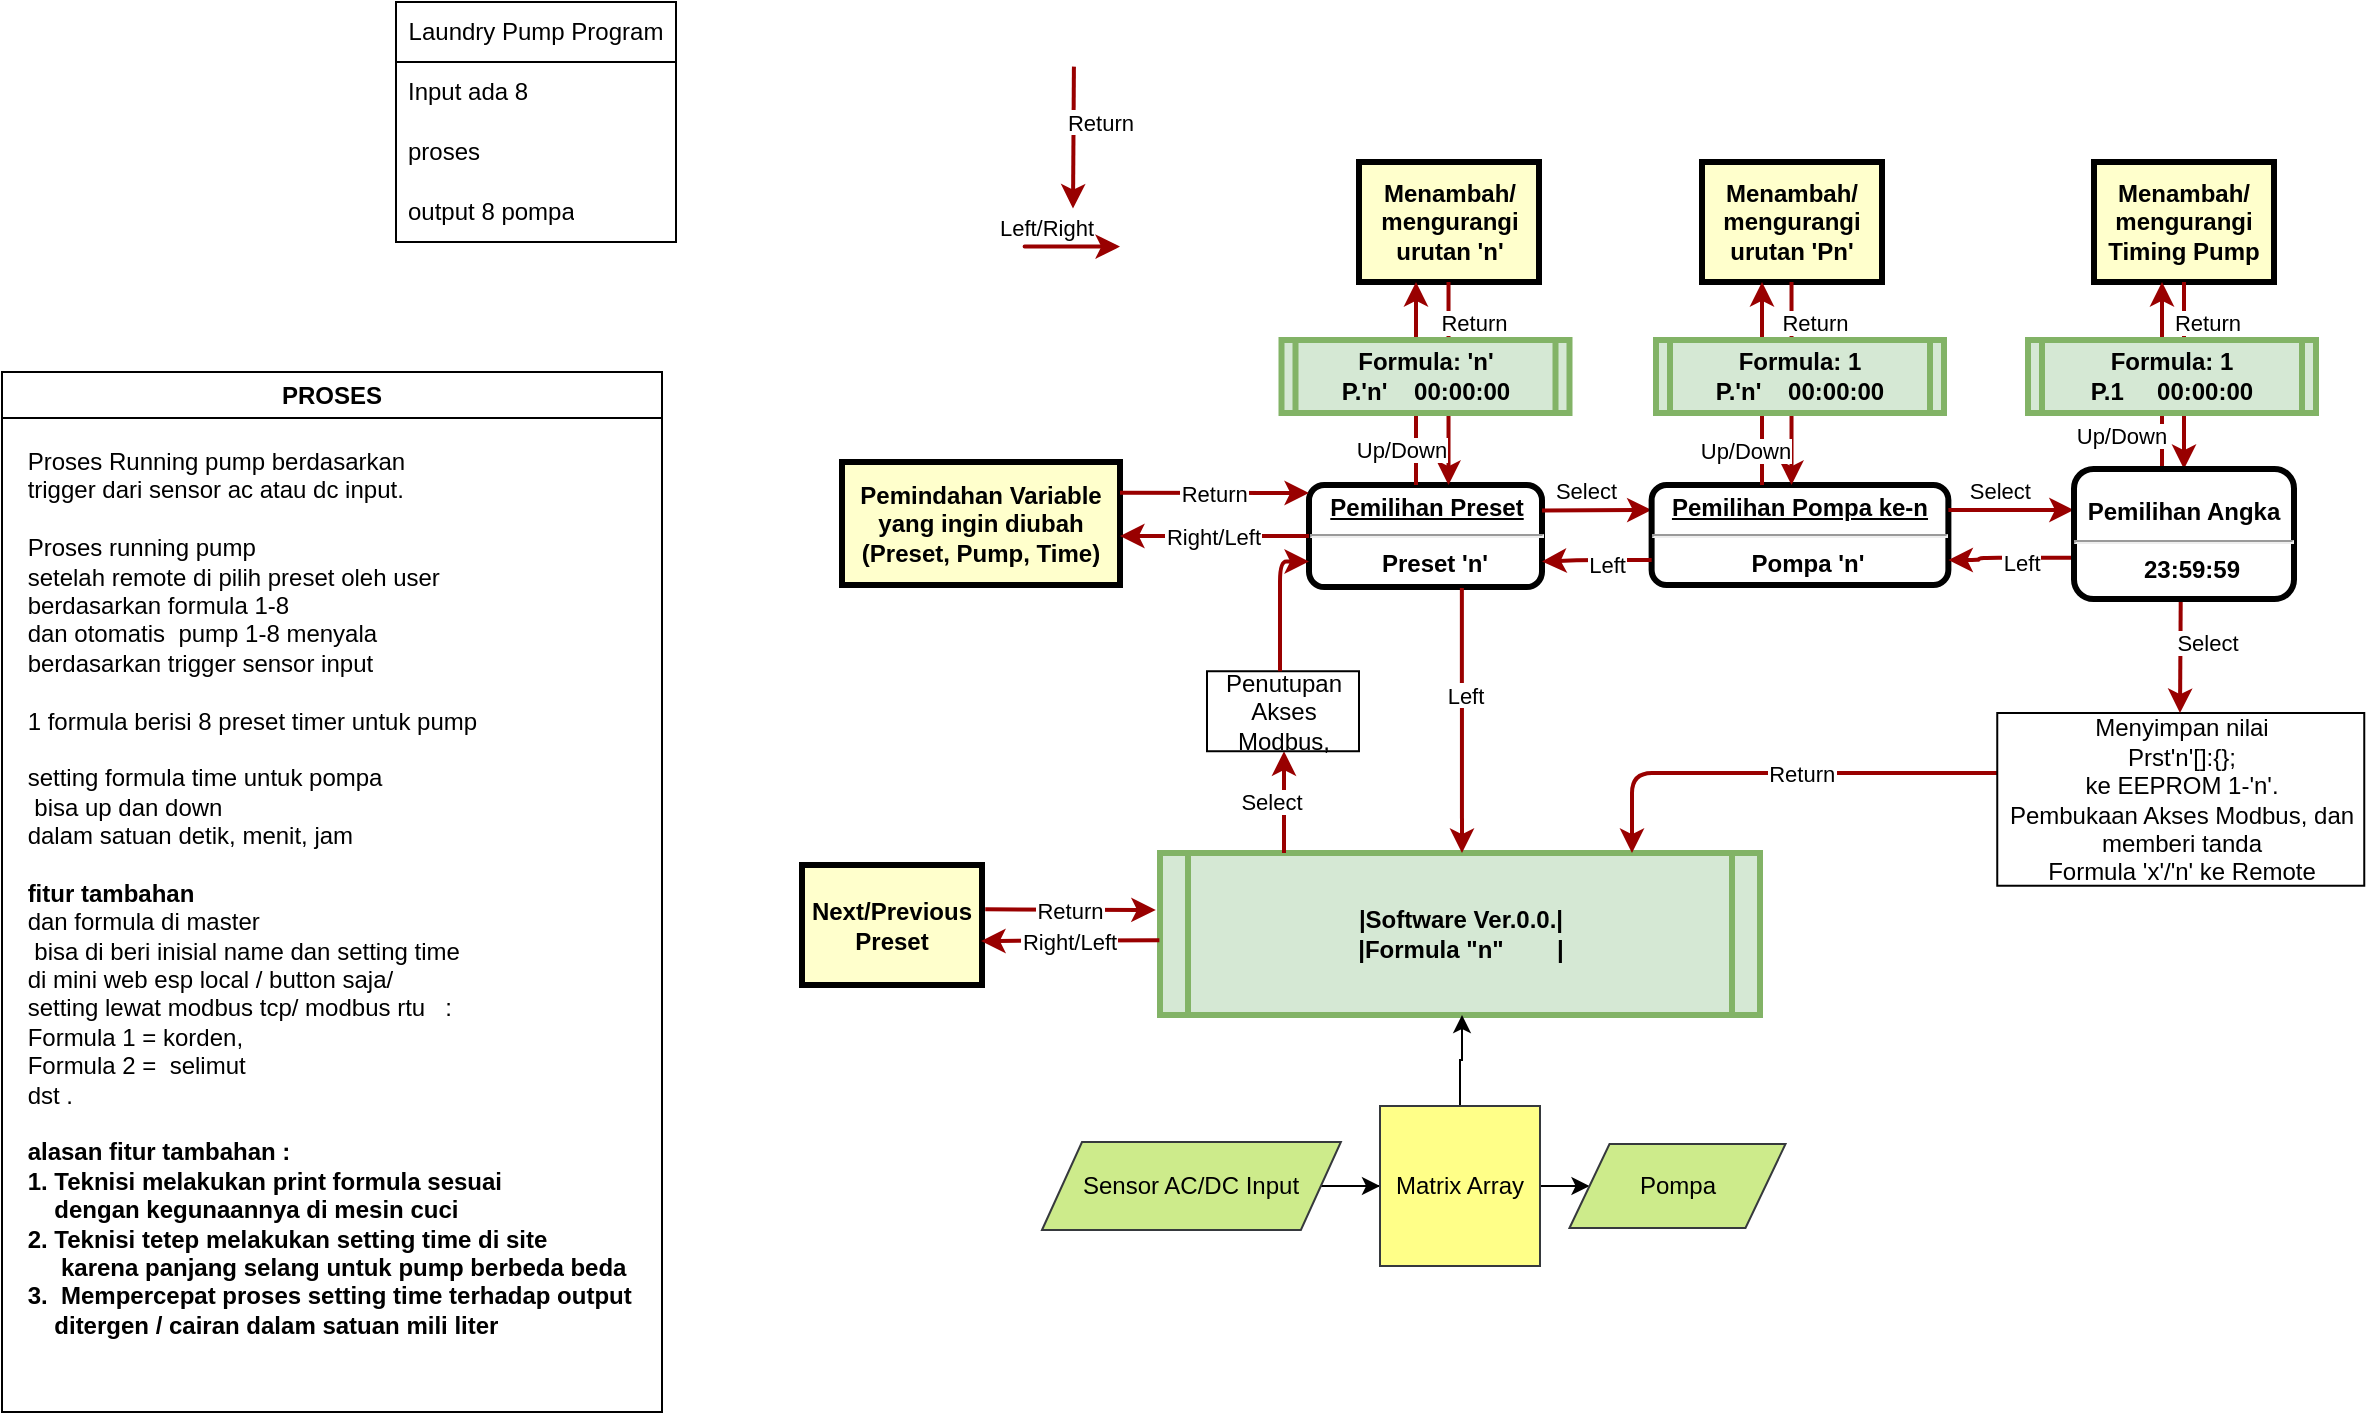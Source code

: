 <mxfile version="24.0.5" type="github">
  <diagram name="Page-1" id="c7558073-3199-34d8-9f00-42111426c3f3">
    <mxGraphModel dx="1911" dy="511" grid="1" gridSize="10" guides="1" tooltips="1" connect="1" arrows="1" fold="1" page="1" pageScale="1" pageWidth="826" pageHeight="1169" background="none" math="0" shadow="0">
      <root>
        <mxCell id="0" />
        <mxCell id="1" parent="0" />
        <mxCell id="2" value="&lt;p style=&quot;margin: 0px; margin-top: 4px; text-align: center; text-decoration: underline;&quot;&gt;&lt;span style=&quot;background-color: initial;&quot;&gt;Pemilihan Preset&lt;/span&gt;&lt;strong&gt;&lt;br&gt;&lt;/strong&gt;&lt;/p&gt;&lt;hr&gt;&lt;p style=&quot;margin: 0px; margin-left: 8px;&quot;&gt;&lt;strong&gt;Preset &#39;n&#39;&lt;/strong&gt;&lt;br&gt;&lt;/p&gt;" style="verticalAlign=middle;align=center;overflow=fill;fontSize=12;fontFamily=Helvetica;html=1;rounded=1;fontStyle=1;strokeWidth=3;" parent="1" vertex="1">
          <mxGeometry x="303.5" y="241.5" width="116.5" height="51" as="geometry" />
        </mxCell>
        <mxCell id="5" value="|Software Ver.0.0.|&#xa;|Formula &quot;n&quot;        |" style="shape=process;whiteSpace=wrap;align=center;verticalAlign=middle;size=0.048;fontStyle=1;strokeWidth=3;fillColor=#d5e8d4;strokeColor=#82b366;" parent="1" vertex="1">
          <mxGeometry x="229" y="425.5" width="300" height="81" as="geometry" />
        </mxCell>
        <mxCell id="55" value="Select" style="edgeStyle=elbowEdgeStyle;elbow=horizontal;strokeColor=#990000;strokeWidth=2;entryX=0.5;entryY=1;entryDx=0;entryDy=0;" parent="1" source="5" target="_6mjk4-27FrQg_kHxcmd-77" edge="1">
          <mxGeometry x="0.008" y="6" width="100" height="100" relative="1" as="geometry">
            <mxPoint x="325.25" y="425.5" as="sourcePoint" />
            <mxPoint x="379.75" y="261.5" as="targetPoint" />
            <Array as="points">
              <mxPoint x="291" y="405.5" />
            </Array>
            <mxPoint as="offset" />
          </mxGeometry>
        </mxCell>
        <mxCell id="NX90EAhNhadWSshN6RtQ-158" value="Menambah/&#xa;mengurangi&#xa;Timing Pump" style="whiteSpace=wrap;align=center;verticalAlign=middle;fontStyle=1;strokeWidth=3;fillColor=#FFFFCC" parent="1" vertex="1">
          <mxGeometry x="696" y="80.0" width="90" height="60" as="geometry" />
        </mxCell>
        <mxCell id="NX90EAhNhadWSshN6RtQ-160" value="Select" style="edgeStyle=elbowEdgeStyle;elbow=vertical;strokeColor=#990000;strokeWidth=2;entryX=0;entryY=0.25;entryDx=0;entryDy=0;exitX=1;exitY=0.25;exitDx=0;exitDy=0;" parent="1" source="2" target="_6mjk4-27FrQg_kHxcmd-99" edge="1">
          <mxGeometry x="-0.176" y="10" width="100" height="100" relative="1" as="geometry">
            <mxPoint x="347.63" y="216.5" as="sourcePoint" />
            <mxPoint x="347.63" y="165.5" as="targetPoint" />
            <Array as="points" />
            <mxPoint as="offset" />
          </mxGeometry>
        </mxCell>
        <mxCell id="NX90EAhNhadWSshN6RtQ-161" value="Return" style="edgeStyle=elbowEdgeStyle;elbow=horizontal;strokeColor=#990000;strokeWidth=2;entryX=0.5;entryY=0;entryDx=0;entryDy=0;" parent="1" edge="1">
          <mxGeometry x="-0.21" y="14" width="100" height="100" relative="1" as="geometry">
            <mxPoint x="185.96" y="32.31" as="sourcePoint" />
            <mxPoint x="185.5" y="103.31" as="targetPoint" />
            <Array as="points" />
            <mxPoint as="offset" />
          </mxGeometry>
        </mxCell>
        <mxCell id="NX90EAhNhadWSshN6RtQ-163" value="Pemindahan Variable&#xa;yang ingin diubah &#xa;(Preset, Pump, Time)" style="whiteSpace=wrap;align=center;verticalAlign=middle;fontStyle=1;strokeWidth=3;fillColor=#FFFFCC" parent="1" vertex="1">
          <mxGeometry x="70" y="230" width="139" height="61.5" as="geometry" />
        </mxCell>
        <mxCell id="NX90EAhNhadWSshN6RtQ-165" value="Right/Left" style="edgeStyle=elbowEdgeStyle;elbow=vertical;strokeColor=#990000;strokeWidth=2;exitX=0;exitY=0.5;exitDx=0;exitDy=0;" parent="1" source="2" target="NX90EAhNhadWSshN6RtQ-163" edge="1">
          <mxGeometry width="100" height="100" relative="1" as="geometry">
            <mxPoint x="357.63" y="226.5" as="sourcePoint" />
            <mxPoint x="357.63" y="175.5" as="targetPoint" />
            <Array as="points" />
          </mxGeometry>
        </mxCell>
        <mxCell id="NX90EAhNhadWSshN6RtQ-166" value="Return" style="edgeStyle=elbowEdgeStyle;elbow=vertical;strokeColor=#990000;strokeWidth=2;exitX=1;exitY=0.25;exitDx=0;exitDy=0;" parent="1" source="NX90EAhNhadWSshN6RtQ-163" target="2" edge="1">
          <mxGeometry width="100" height="100" relative="1" as="geometry">
            <mxPoint x="241" y="245.8" as="sourcePoint" />
            <mxPoint x="306.0" y="245.8" as="targetPoint" />
            <Array as="points" />
          </mxGeometry>
        </mxCell>
        <mxCell id="NX90EAhNhadWSshN6RtQ-175" value="Next/Previous&#xa;Preset" style="whiteSpace=wrap;align=center;verticalAlign=middle;fontStyle=1;strokeWidth=3;fillColor=#FFFFCC" parent="1" vertex="1">
          <mxGeometry x="50" y="431.5" width="90" height="60" as="geometry" />
        </mxCell>
        <mxCell id="NX90EAhNhadWSshN6RtQ-176" value="Right/Left" style="edgeStyle=elbowEdgeStyle;elbow=vertical;strokeColor=#990000;strokeWidth=2;entryX=0.995;entryY=0.632;entryDx=0;entryDy=0;entryPerimeter=0;exitX=-0.001;exitY=0.539;exitDx=0;exitDy=0;exitPerimeter=0;" parent="1" source="5" target="NX90EAhNhadWSshN6RtQ-175" edge="1">
          <mxGeometry width="100" height="100" relative="1" as="geometry">
            <mxPoint x="219" y="469.5" as="sourcePoint" />
            <mxPoint x="202" y="468.8" as="targetPoint" />
            <Array as="points" />
          </mxGeometry>
        </mxCell>
        <mxCell id="NX90EAhNhadWSshN6RtQ-177" value="Return" style="edgeStyle=elbowEdgeStyle;elbow=vertical;strokeColor=#990000;strokeWidth=2;exitX=1.018;exitY=0.369;exitDx=0;exitDy=0;exitPerimeter=0;entryX=-0.007;entryY=0.358;entryDx=0;entryDy=0;entryPerimeter=0;" parent="1" source="NX90EAhNhadWSshN6RtQ-175" target="5" edge="1">
          <mxGeometry width="100" height="100" relative="1" as="geometry">
            <mxPoint x="202" y="453.8" as="sourcePoint" />
            <mxPoint x="219" y="455.5" as="targetPoint" />
            <Array as="points" />
          </mxGeometry>
        </mxCell>
        <mxCell id="NX90EAhNhadWSshN6RtQ-178" value="Return" style="edgeStyle=elbowEdgeStyle;elbow=horizontal;strokeColor=#990000;strokeWidth=2;" parent="1" source="_6mjk4-27FrQg_kHxcmd-78" edge="1">
          <mxGeometry x="-0.125" width="100" height="100" relative="1" as="geometry">
            <mxPoint x="464.663" y="401.87" as="sourcePoint" />
            <mxPoint x="464.52" y="425.5" as="targetPoint" />
            <Array as="points">
              <mxPoint x="465" y="385.5" />
            </Array>
            <mxPoint as="offset" />
          </mxGeometry>
        </mxCell>
        <mxCell id="_6mjk4-27FrQg_kHxcmd-77" value="Penutupan Akses Modbus," style="rounded=0;whiteSpace=wrap;html=1;" parent="1" vertex="1">
          <mxGeometry x="252.5" y="334.62" width="76" height="40" as="geometry" />
        </mxCell>
        <mxCell id="_6mjk4-27FrQg_kHxcmd-78" value="Menyimpan nilai&lt;br&gt;Prst&#39;n&#39;[]:{};&lt;br&gt;ke EEPROM 1-&#39;n&#39;.&lt;br&gt;Pembukaan Akses Modbus, dan memberi tanda&lt;br&gt;Formula &#39;x&#39;/&#39;n&#39; ke Remote" style="rounded=0;whiteSpace=wrap;html=1;" parent="1" vertex="1">
          <mxGeometry x="647.63" y="355.5" width="183.5" height="86.37" as="geometry" />
        </mxCell>
        <mxCell id="_6mjk4-27FrQg_kHxcmd-81" value="" style="edgeStyle=elbowEdgeStyle;elbow=horizontal;strokeColor=#990000;strokeWidth=2;entryX=0;entryY=0.75;entryDx=0;entryDy=0;" parent="1" source="_6mjk4-27FrQg_kHxcmd-77" target="2" edge="1">
          <mxGeometry x="0.008" y="6" width="100" height="100" relative="1" as="geometry">
            <mxPoint x="301" y="435.5" as="sourcePoint" />
            <mxPoint x="301" y="384.5" as="targetPoint" />
            <Array as="points">
              <mxPoint x="289" y="315.5" />
            </Array>
            <mxPoint as="offset" />
          </mxGeometry>
        </mxCell>
        <mxCell id="_6mjk4-27FrQg_kHxcmd-82" value="Laundry Pump Program" style="swimlane;fontStyle=0;childLayout=stackLayout;horizontal=1;startSize=30;horizontalStack=0;resizeParent=1;resizeParentMax=0;resizeLast=0;collapsible=1;marginBottom=0;whiteSpace=wrap;html=1;" parent="1" vertex="1">
          <mxGeometry x="-153" width="140" height="120" as="geometry" />
        </mxCell>
        <mxCell id="_6mjk4-27FrQg_kHxcmd-83" value="Input ada 8&amp;nbsp;" style="text;strokeColor=none;fillColor=none;align=left;verticalAlign=middle;spacingLeft=4;spacingRight=4;overflow=hidden;points=[[0,0.5],[1,0.5]];portConstraint=eastwest;rotatable=0;whiteSpace=wrap;html=1;" parent="_6mjk4-27FrQg_kHxcmd-82" vertex="1">
          <mxGeometry y="30" width="140" height="30" as="geometry" />
        </mxCell>
        <mxCell id="_6mjk4-27FrQg_kHxcmd-84" value="proses" style="text;strokeColor=none;fillColor=none;align=left;verticalAlign=middle;spacingLeft=4;spacingRight=4;overflow=hidden;points=[[0,0.5],[1,0.5]];portConstraint=eastwest;rotatable=0;whiteSpace=wrap;html=1;" parent="_6mjk4-27FrQg_kHxcmd-82" vertex="1">
          <mxGeometry y="60" width="140" height="30" as="geometry" />
        </mxCell>
        <mxCell id="_6mjk4-27FrQg_kHxcmd-85" value="output 8 pompa" style="text;strokeColor=none;fillColor=none;align=left;verticalAlign=middle;spacingLeft=4;spacingRight=4;overflow=hidden;points=[[0,0.5],[1,0.5]];portConstraint=eastwest;rotatable=0;whiteSpace=wrap;html=1;" parent="_6mjk4-27FrQg_kHxcmd-82" vertex="1">
          <mxGeometry y="90" width="140" height="30" as="geometry" />
        </mxCell>
        <mxCell id="_6mjk4-27FrQg_kHxcmd-96" value="PROSES" style="swimlane;whiteSpace=wrap;html=1;" parent="1" vertex="1">
          <mxGeometry x="-350" y="185" width="330" height="520" as="geometry">
            <mxRectangle x="10" y="10" width="120" height="30" as="alternateBounds" />
          </mxGeometry>
        </mxCell>
        <mxCell id="_6mjk4-27FrQg_kHxcmd-97" value="&lt;div style=&quot;text-align: justify;&quot;&gt;&lt;span style=&quot;background-color: initial;&quot;&gt;Proses Running pump berdasarkan&amp;nbsp;&lt;/span&gt;&lt;/div&gt;&lt;div style=&quot;text-align: justify;&quot;&gt;trigger dari sensor ac atau dc input.&amp;nbsp;&lt;/div&gt;&lt;div style=&quot;text-align: justify;&quot;&gt;&lt;br&gt;&lt;/div&gt;&lt;div style=&quot;text-align: justify;&quot;&gt;Proses running pump&amp;nbsp;&lt;/div&gt;&lt;div style=&quot;text-align: justify;&quot;&gt;setelah remote di pilih preset oleh user&amp;nbsp;&lt;/div&gt;&lt;div style=&quot;text-align: justify;&quot;&gt;&lt;span style=&quot;background-color: initial;&quot;&gt;berdasarkan formula 1-8&amp;nbsp;&lt;/span&gt;&lt;/div&gt;&lt;div style=&quot;text-align: justify;&quot;&gt;&lt;span style=&quot;background-color: initial;&quot;&gt;dan otomatis&amp;nbsp; pump 1-8 menyala&amp;nbsp;&lt;/span&gt;&lt;/div&gt;&lt;div style=&quot;text-align: justify;&quot;&gt;&lt;span style=&quot;background-color: initial;&quot;&gt;berdasarkan trigger sensor input&amp;nbsp;&amp;nbsp;&lt;/span&gt;&lt;/div&gt;&lt;div style=&quot;text-align: justify;&quot;&gt;&lt;span style=&quot;background-color: initial;&quot;&gt;&lt;br&gt;&lt;/span&gt;&lt;/div&gt;&lt;div style=&quot;text-align: justify;&quot;&gt;&lt;span style=&quot;background-color: initial;&quot;&gt;1 formula berisi 8 preset timer untuk pump&lt;/span&gt;&lt;/div&gt;&lt;div style=&quot;text-align: justify;&quot;&gt;&lt;span style=&quot;background-color: initial;&quot;&gt;&lt;br&gt;&lt;/span&gt;&lt;/div&gt;&lt;div style=&quot;text-align: justify;&quot;&gt;&lt;span style=&quot;background-color: initial;&quot;&gt;setting formula time untuk pompa&amp;nbsp;&lt;/span&gt;&lt;/div&gt;&lt;div style=&quot;text-align: justify;&quot;&gt;&lt;span style=&quot;background-color: initial;&quot;&gt;&amp;nbsp;bisa up dan down&amp;nbsp;&lt;/span&gt;&lt;/div&gt;&lt;div style=&quot;text-align: justify;&quot;&gt;&lt;span style=&quot;background-color: initial;&quot;&gt;dalam satuan detik, menit, jam&lt;/span&gt;&lt;/div&gt;&lt;div style=&quot;text-align: justify;&quot;&gt;&lt;br&gt;&lt;/div&gt;&lt;div style=&quot;text-align: justify;&quot;&gt;&lt;b&gt;fitur tambahan&lt;/b&gt;&amp;nbsp;&lt;/div&gt;&lt;div style=&quot;text-align: justify;&quot;&gt;&lt;span style=&quot;background-color: initial;&quot;&gt;dan formula di master&amp;nbsp;&lt;/span&gt;&lt;/div&gt;&lt;div style=&quot;text-align: justify;&quot;&gt;&lt;span style=&quot;background-color: initial;&quot;&gt;&amp;nbsp;bisa di beri inisial name dan setting time&amp;nbsp;&lt;/span&gt;&lt;/div&gt;&lt;div style=&quot;text-align: justify;&quot;&gt;&lt;span style=&quot;background-color: initial;&quot;&gt;di mini web esp local / button saja/&amp;nbsp;&lt;/span&gt;&lt;/div&gt;&lt;div style=&quot;text-align: justify;&quot;&gt;&lt;span style=&quot;background-color: initial;&quot;&gt;setting lewat modbus tcp/ modbus rtu&amp;nbsp; &amp;nbsp;:&lt;/span&gt;&lt;/div&gt;&lt;div style=&quot;text-align: justify;&quot;&gt;&lt;span style=&quot;background-color: initial;&quot;&gt;Formula 1 = korden,&lt;/span&gt;&lt;/div&gt;&lt;div style=&quot;text-align: justify;&quot;&gt;&lt;span style=&quot;background-color: initial;&quot;&gt;Formula 2 =&amp;nbsp; selimut&amp;nbsp; &amp;nbsp;&lt;/span&gt;&lt;/div&gt;&lt;div style=&quot;text-align: justify;&quot;&gt;&lt;span style=&quot;background-color: initial;&quot;&gt;dst .&amp;nbsp;&lt;/span&gt;&lt;/div&gt;&lt;div style=&quot;text-align: justify;&quot;&gt;&lt;span style=&quot;background-color: initial;&quot;&gt;&lt;br&gt;&lt;/span&gt;&lt;/div&gt;&lt;div style=&quot;text-align: justify;&quot;&gt;&lt;b&gt;alasan fitur tambahan :&amp;nbsp;&lt;/b&gt;&lt;/div&gt;&lt;div style=&quot;text-align: justify;&quot;&gt;&lt;b&gt;1. Teknisi melakukan print formula sesuai&amp;nbsp;&lt;/b&gt;&lt;/div&gt;&lt;div style=&quot;text-align: justify;&quot;&gt;&lt;b&gt;&amp;nbsp; &amp;nbsp; dengan kegunaannya di mesin cuci&amp;nbsp;&lt;/b&gt;&lt;/div&gt;&lt;div style=&quot;text-align: justify;&quot;&gt;&lt;b&gt;2. Teknisi tetep melakukan setting time di site&lt;/b&gt;&lt;/div&gt;&lt;div style=&quot;text-align: justify;&quot;&gt;&lt;b&gt;&amp;nbsp; &amp;nbsp; &amp;nbsp;karena panjang selang untuk pump berbeda beda&amp;nbsp;&lt;/b&gt;&lt;/div&gt;&lt;div style=&quot;text-align: justify;&quot;&gt;&lt;b&gt;3.&amp;nbsp; Mempercepat proses setting time terhadap output&amp;nbsp;&lt;/b&gt;&lt;/div&gt;&lt;div style=&quot;text-align: justify;&quot;&gt;&lt;b style=&quot;background-color: initial;&quot;&gt;&amp;nbsp; &amp;nbsp; ditergen / cairan dalam satuan mili liter&amp;nbsp;&lt;/b&gt;&lt;/div&gt;&lt;div style=&quot;text-align: justify;&quot;&gt;&lt;b style=&quot;background-color: initial;&quot;&gt;&amp;nbsp;&lt;/b&gt;&lt;br&gt;&lt;/div&gt;&lt;div style=&quot;text-align: justify;&quot;&gt;&lt;b&gt;&amp;nbsp; &amp;nbsp;&amp;nbsp;&lt;/b&gt;&lt;/div&gt;" style="text;html=1;align=center;verticalAlign=middle;resizable=0;points=[];autosize=1;strokeColor=none;fillColor=none;" parent="_6mjk4-27FrQg_kHxcmd-96" vertex="1">
          <mxGeometry y="30" width="330" height="490" as="geometry" />
        </mxCell>
        <mxCell id="_6mjk4-27FrQg_kHxcmd-99" value="&lt;p style=&quot;margin: 0px; margin-top: 4px; text-align: center; text-decoration: underline;&quot;&gt;Pemilihan Pompa ke-n&lt;strong&gt;&lt;br&gt;&lt;/strong&gt;&lt;/p&gt;&lt;hr&gt;&lt;p style=&quot;margin: 0px; margin-left: 8px;&quot;&gt;Pompa &#39;n&#39;&lt;/p&gt;" style="verticalAlign=middle;align=center;overflow=fill;fontSize=12;fontFamily=Helvetica;html=1;rounded=1;fontStyle=1;strokeWidth=3;" parent="1" vertex="1">
          <mxGeometry x="474.81" y="241.5" width="148.38" height="50" as="geometry" />
        </mxCell>
        <mxCell id="_6mjk4-27FrQg_kHxcmd-103" value="Select" style="edgeStyle=elbowEdgeStyle;elbow=vertical;strokeColor=#990000;strokeWidth=2;exitX=1;exitY=0.25;exitDx=0;exitDy=0;entryX=-0.001;entryY=0.312;entryDx=0;entryDy=0;entryPerimeter=0;" parent="1" source="_6mjk4-27FrQg_kHxcmd-99" target="WiRwgJ6gsVXXDse-BNaT-62" edge="1">
          <mxGeometry x="-0.176" y="10" width="100" height="100" relative="1" as="geometry">
            <mxPoint x="543.68" y="244" as="sourcePoint" />
            <mxPoint x="675.75" y="260.975" as="targetPoint" />
            <Array as="points" />
            <mxPoint as="offset" />
          </mxGeometry>
        </mxCell>
        <mxCell id="_6mjk4-27FrQg_kHxcmd-108" value="Return" style="edgeStyle=elbowEdgeStyle;elbow=horizontal;strokeColor=#990000;strokeWidth=2;" parent="1" source="NX90EAhNhadWSshN6RtQ-158" target="WiRwgJ6gsVXXDse-BNaT-62" edge="1">
          <mxGeometry x="-0.575" y="12" width="100" height="100" relative="1" as="geometry">
            <mxPoint x="769.34" y="74.5" as="sourcePoint" />
            <mxPoint x="748" y="220" as="targetPoint" />
            <Array as="points">
              <mxPoint x="748.38" y="119.5" />
            </Array>
            <mxPoint as="offset" />
          </mxGeometry>
        </mxCell>
        <mxCell id="_6mjk4-27FrQg_kHxcmd-109" value="Up/Down" style="edgeStyle=elbowEdgeStyle;elbow=horizontal;strokeColor=#990000;strokeWidth=2;" parent="1" source="WiRwgJ6gsVXXDse-BNaT-62" target="NX90EAhNhadWSshN6RtQ-158" edge="1">
          <mxGeometry x="-0.64" y="20" width="100" height="100" relative="1" as="geometry">
            <mxPoint x="730" y="220" as="sourcePoint" />
            <mxPoint x="700.015" y="103.5" as="targetPoint" />
            <Array as="points">
              <mxPoint x="730" y="195.5" />
            </Array>
            <mxPoint as="offset" />
          </mxGeometry>
        </mxCell>
        <mxCell id="_6mjk4-27FrQg_kHxcmd-111" value="Formula: 1&#xa;P.1     00:00:00" style="shape=process;whiteSpace=wrap;align=center;verticalAlign=middle;size=0.048;fontStyle=1;strokeWidth=3;fillColor=#d5e8d4;strokeColor=#82b366;" parent="1" vertex="1">
          <mxGeometry x="663" y="169" width="144" height="36.5" as="geometry" />
        </mxCell>
        <mxCell id="_6mjk4-27FrQg_kHxcmd-113" value="Menambah/&#xa;mengurangi&#xa;urutan &#39;Pn&#39;" style="whiteSpace=wrap;align=center;verticalAlign=middle;fontStyle=1;strokeWidth=3;fillColor=#FFFFCC" parent="1" vertex="1">
          <mxGeometry x="500" y="80.0" width="90" height="60" as="geometry" />
        </mxCell>
        <mxCell id="_6mjk4-27FrQg_kHxcmd-114" value="Return" style="edgeStyle=elbowEdgeStyle;elbow=horizontal;strokeColor=#990000;strokeWidth=2;" parent="1" edge="1">
          <mxGeometry x="-0.603" y="12" width="100" height="100" relative="1" as="geometry">
            <mxPoint x="544.76" y="140.0" as="sourcePoint" />
            <mxPoint x="544.76" y="241.5" as="targetPoint" />
            <Array as="points">
              <mxPoint x="544.76" y="210" />
            </Array>
            <mxPoint as="offset" />
          </mxGeometry>
        </mxCell>
        <mxCell id="_6mjk4-27FrQg_kHxcmd-115" value="Up/Down" style="edgeStyle=elbowEdgeStyle;elbow=horizontal;strokeColor=#990000;strokeWidth=2;" parent="1" edge="1">
          <mxGeometry x="-0.654" y="8" width="100" height="100" relative="1" as="geometry">
            <mxPoint x="530" y="241.5" as="sourcePoint" />
            <mxPoint x="530" y="140.0" as="targetPoint" />
            <Array as="points">
              <mxPoint x="530" y="220" />
            </Array>
            <mxPoint as="offset" />
          </mxGeometry>
        </mxCell>
        <mxCell id="_6mjk4-27FrQg_kHxcmd-116" value="Menambah/&#xa;mengurangi&#xa;urutan &#39;n&#39;" style="whiteSpace=wrap;align=center;verticalAlign=middle;fontStyle=1;strokeWidth=3;fillColor=#FFFFCC" parent="1" vertex="1">
          <mxGeometry x="328.5" y="80.0" width="90" height="60" as="geometry" />
        </mxCell>
        <mxCell id="_6mjk4-27FrQg_kHxcmd-117" value="Return" style="edgeStyle=elbowEdgeStyle;elbow=horizontal;strokeColor=#990000;strokeWidth=2;" parent="1" edge="1">
          <mxGeometry x="-0.603" y="13" width="100" height="100" relative="1" as="geometry">
            <mxPoint x="373.26" y="140.0" as="sourcePoint" />
            <mxPoint x="373.26" y="241.5" as="targetPoint" />
            <Array as="points">
              <mxPoint x="373.26" y="230" />
            </Array>
            <mxPoint as="offset" />
          </mxGeometry>
        </mxCell>
        <mxCell id="_6mjk4-27FrQg_kHxcmd-118" value="Up/Down" style="edgeStyle=elbowEdgeStyle;elbow=horizontal;strokeColor=#990000;strokeWidth=2;" parent="1" target="_6mjk4-27FrQg_kHxcmd-116" edge="1" source="2">
          <mxGeometry x="-0.642" y="7" width="100" height="100" relative="1" as="geometry">
            <mxPoint x="360" y="230" as="sourcePoint" />
            <mxPoint x="328.515" y="127.0" as="targetPoint" />
            <Array as="points">
              <mxPoint x="357" y="230" />
            </Array>
            <mxPoint as="offset" />
          </mxGeometry>
        </mxCell>
        <mxCell id="_6mjk4-27FrQg_kHxcmd-124" value="Select" style="edgeStyle=elbowEdgeStyle;elbow=horizontal;strokeColor=#990000;strokeWidth=2;" parent="1" target="_6mjk4-27FrQg_kHxcmd-78" edge="1">
          <mxGeometry x="-0.21" y="14" width="100" height="100" relative="1" as="geometry">
            <mxPoint x="739.375" y="297" as="sourcePoint" />
            <mxPoint x="738.66" y="355.5" as="targetPoint" />
            <Array as="points">
              <mxPoint x="739" y="375.5" />
            </Array>
            <mxPoint as="offset" />
          </mxGeometry>
        </mxCell>
        <mxCell id="_6mjk4-27FrQg_kHxcmd-125" value="Left" style="edgeStyle=elbowEdgeStyle;elbow=horizontal;strokeColor=#990000;strokeWidth=2;exitX=0;exitY=0.75;exitDx=0;exitDy=0;entryX=1;entryY=0.75;entryDx=0;entryDy=0;" parent="1" source="_6mjk4-27FrQg_kHxcmd-99" target="2" edge="1">
          <mxGeometry x="-0.204" y="2" width="100" height="100" relative="1" as="geometry">
            <mxPoint x="500" y="315.5" as="sourcePoint" />
            <mxPoint x="426" y="315.5" as="targetPoint" />
            <Array as="points">
              <mxPoint x="440" y="285.5" />
            </Array>
            <mxPoint as="offset" />
          </mxGeometry>
        </mxCell>
        <mxCell id="_6mjk4-27FrQg_kHxcmd-126" value="Left" style="edgeStyle=elbowEdgeStyle;elbow=horizontal;strokeColor=#990000;strokeWidth=2;exitX=0.001;exitY=0.682;exitDx=0;exitDy=0;entryX=1;entryY=0.75;entryDx=0;entryDy=0;exitPerimeter=0;" parent="1" source="WiRwgJ6gsVXXDse-BNaT-62" target="_6mjk4-27FrQg_kHxcmd-99" edge="1">
          <mxGeometry x="-0.189" y="2" width="100" height="100" relative="1" as="geometry">
            <mxPoint x="675.75" y="278.463" as="sourcePoint" />
            <mxPoint x="618.38" y="275.5" as="targetPoint" />
            <Array as="points">
              <mxPoint x="638.38" y="282.5" />
            </Array>
            <mxPoint as="offset" />
          </mxGeometry>
        </mxCell>
        <mxCell id="_6mjk4-27FrQg_kHxcmd-128" value="Left" style="edgeStyle=elbowEdgeStyle;elbow=horizontal;strokeColor=#990000;strokeWidth=2;exitX=0.656;exitY=1.011;exitDx=0;exitDy=0;exitPerimeter=0;" parent="1" source="2" target="5" edge="1">
          <mxGeometry x="-0.189" y="2" width="100" height="100" relative="1" as="geometry">
            <mxPoint x="480" y="289.5" as="sourcePoint" />
            <mxPoint x="380" y="395.5" as="targetPoint" />
            <Array as="points">
              <mxPoint x="380" y="355.5" />
            </Array>
            <mxPoint as="offset" />
          </mxGeometry>
        </mxCell>
        <mxCell id="WiRwgJ6gsVXXDse-BNaT-55" value="" style="edgeStyle=orthogonalEdgeStyle;rounded=0;orthogonalLoop=1;jettySize=auto;html=1;" edge="1" parent="1" source="_6mjk4-27FrQg_kHxcmd-130" target="_6mjk4-27FrQg_kHxcmd-131">
          <mxGeometry relative="1" as="geometry" />
        </mxCell>
        <mxCell id="_6mjk4-27FrQg_kHxcmd-130" value="Sensor AC/DC Input" style="shape=parallelogram;perimeter=parallelogramPerimeter;whiteSpace=wrap;html=1;fixedSize=1;fillColor=#cdeb8b;strokeColor=#36393d;" parent="1" vertex="1">
          <mxGeometry x="170" y="570" width="149.44" height="44" as="geometry" />
        </mxCell>
        <mxCell id="WiRwgJ6gsVXXDse-BNaT-56" value="" style="edgeStyle=orthogonalEdgeStyle;rounded=0;orthogonalLoop=1;jettySize=auto;html=1;" edge="1" parent="1" source="_6mjk4-27FrQg_kHxcmd-131" target="_6mjk4-27FrQg_kHxcmd-132">
          <mxGeometry relative="1" as="geometry" />
        </mxCell>
        <mxCell id="WiRwgJ6gsVXXDse-BNaT-58" value="" style="edgeStyle=orthogonalEdgeStyle;rounded=0;orthogonalLoop=1;jettySize=auto;html=1;" edge="1" parent="1" source="_6mjk4-27FrQg_kHxcmd-131" target="5">
          <mxGeometry relative="1" as="geometry">
            <Array as="points">
              <mxPoint x="379" y="529" />
              <mxPoint x="380" y="529" />
            </Array>
          </mxGeometry>
        </mxCell>
        <mxCell id="_6mjk4-27FrQg_kHxcmd-131" value="Matrix Array" style="whiteSpace=wrap;html=1;aspect=fixed;strokeColor=#36393d;fillColor=#ffff88;" parent="1" vertex="1">
          <mxGeometry x="339" y="552" width="80" height="80" as="geometry" />
        </mxCell>
        <mxCell id="_6mjk4-27FrQg_kHxcmd-132" value="Pompa" style="shape=parallelogram;perimeter=parallelogramPerimeter;whiteSpace=wrap;html=1;fixedSize=1;fillColor=#cdeb8b;strokeColor=#36393d;" parent="1" vertex="1">
          <mxGeometry x="433.75" y="571" width="108" height="42" as="geometry" />
        </mxCell>
        <mxCell id="WiRwgJ6gsVXXDse-BNaT-62" value="&lt;p style=&quot;margin: 0px 0px 0px 8px;&quot;&gt;&lt;br&gt;&lt;/p&gt;Pemilihan Angka&lt;hr&gt;&lt;p style=&quot;margin: 0px; margin-left: 8px;&quot;&gt;&lt;span style=&quot;text-wrap: wrap;&quot;&gt;23:59:59&lt;/span&gt;&lt;br&gt;&lt;/p&gt;" style="verticalAlign=middle;align=center;overflow=fill;fontSize=12;fontFamily=Helvetica;html=1;rounded=1;fontStyle=1;strokeWidth=3;" vertex="1" parent="1">
          <mxGeometry x="686" y="233.5" width="110" height="65" as="geometry" />
        </mxCell>
        <mxCell id="_6mjk4-27FrQg_kHxcmd-110" value="Formula: 1&#xa;P.&#39;n&#39;    00:00:00" style="shape=process;whiteSpace=wrap;align=center;verticalAlign=middle;size=0.048;fontStyle=1;strokeWidth=3;fillColor=#d5e8d4;strokeColor=#82b366;" parent="1" vertex="1">
          <mxGeometry x="477" y="169" width="144" height="36.5" as="geometry" />
        </mxCell>
        <mxCell id="_6mjk4-27FrQg_kHxcmd-74" value="Formula: &#39;n&#39;&#xa;P.&#39;n&#39;    00:00:00" style="shape=process;whiteSpace=wrap;align=center;verticalAlign=middle;size=0.048;fontStyle=1;strokeWidth=3;fillColor=#d5e8d4;strokeColor=#82b366;" parent="1" vertex="1">
          <mxGeometry x="289.75" y="169" width="144" height="36.5" as="geometry" />
        </mxCell>
        <mxCell id="WiRwgJ6gsVXXDse-BNaT-69" value="Left/Right" style="edgeStyle=elbowEdgeStyle;elbow=horizontal;strokeColor=#990000;strokeWidth=2;entryX=0;entryY=0.25;entryDx=0;entryDy=0;" edge="1" parent="1">
          <mxGeometry x="-0.304" y="10" width="100" height="100" relative="1" as="geometry">
            <mxPoint x="165" y="122.31" as="sourcePoint" />
            <mxPoint x="209" y="122.31" as="targetPoint" />
            <Array as="points">
              <mxPoint x="159" y="122.81" />
            </Array>
            <mxPoint as="offset" />
          </mxGeometry>
        </mxCell>
      </root>
    </mxGraphModel>
  </diagram>
</mxfile>
